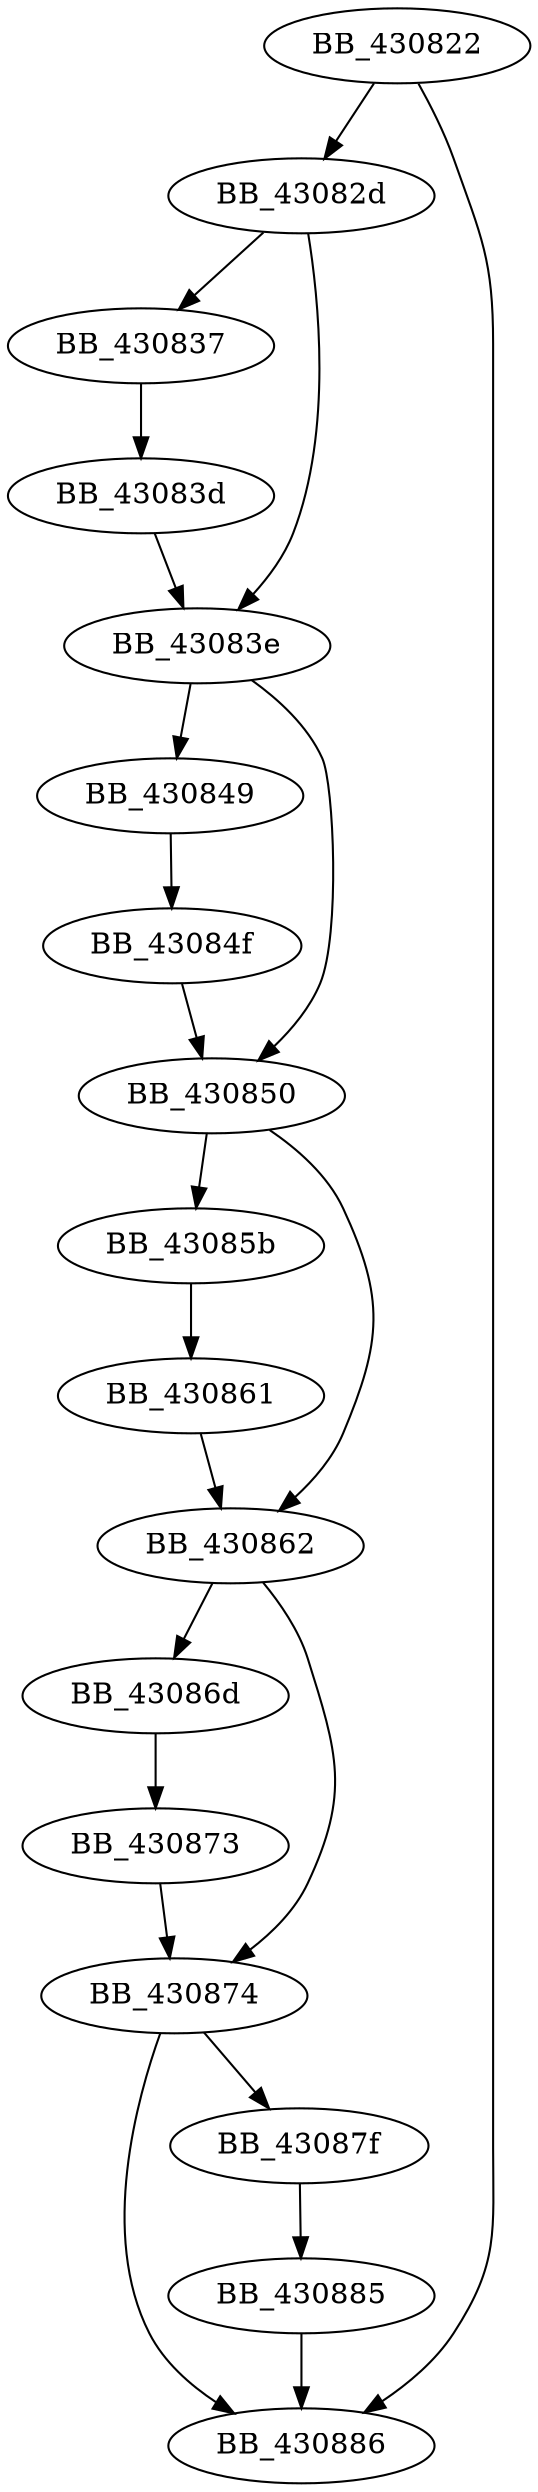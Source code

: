 DiGraph ___free_lconv_num{
BB_430822->BB_43082d
BB_430822->BB_430886
BB_43082d->BB_430837
BB_43082d->BB_43083e
BB_430837->BB_43083d
BB_43083d->BB_43083e
BB_43083e->BB_430849
BB_43083e->BB_430850
BB_430849->BB_43084f
BB_43084f->BB_430850
BB_430850->BB_43085b
BB_430850->BB_430862
BB_43085b->BB_430861
BB_430861->BB_430862
BB_430862->BB_43086d
BB_430862->BB_430874
BB_43086d->BB_430873
BB_430873->BB_430874
BB_430874->BB_43087f
BB_430874->BB_430886
BB_43087f->BB_430885
BB_430885->BB_430886
}
